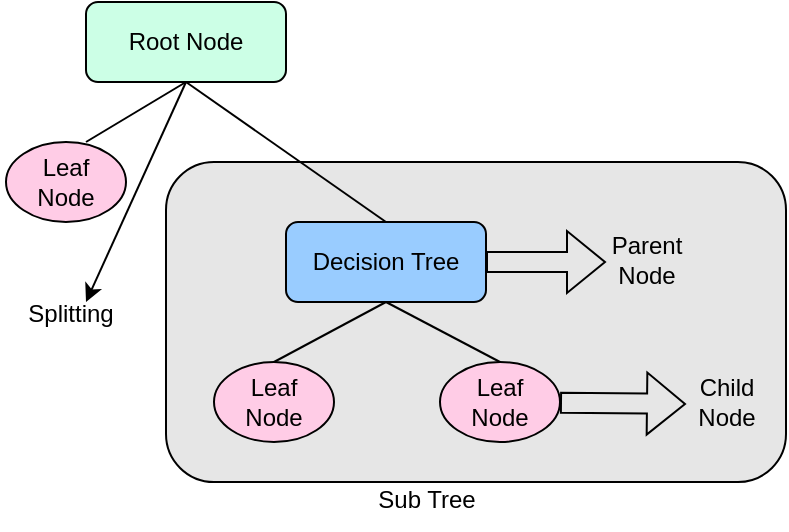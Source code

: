 <mxfile version="26.1.1">
  <diagram name="Page-1" id="BeJkZ7VZRlhsa8AjXt5a">
    <mxGraphModel dx="951" dy="498" grid="1" gridSize="10" guides="1" tooltips="1" connect="1" arrows="1" fold="1" page="1" pageScale="1" pageWidth="827" pageHeight="1169" math="0" shadow="0">
      <root>
        <mxCell id="0" />
        <mxCell id="1" parent="0" />
        <mxCell id="AZDr1M3aCmH8I8gKaZ9j-17" value="" style="rounded=1;whiteSpace=wrap;html=1;fillColor=#E6E6E6;" vertex="1" parent="1">
          <mxGeometry x="380" y="160" width="310" height="160" as="geometry" />
        </mxCell>
        <mxCell id="AZDr1M3aCmH8I8gKaZ9j-1" value="Root Node" style="rounded=1;whiteSpace=wrap;html=1;fillColor=#CCFFE6;" vertex="1" parent="1">
          <mxGeometry x="340" y="80" width="100" height="40" as="geometry" />
        </mxCell>
        <mxCell id="AZDr1M3aCmH8I8gKaZ9j-2" value="" style="endArrow=none;html=1;rounded=0;entryX=0.5;entryY=1;entryDx=0;entryDy=0;" edge="1" parent="1" target="AZDr1M3aCmH8I8gKaZ9j-1">
          <mxGeometry width="50" height="50" relative="1" as="geometry">
            <mxPoint x="340" y="150" as="sourcePoint" />
            <mxPoint x="380" y="120" as="targetPoint" />
          </mxGeometry>
        </mxCell>
        <mxCell id="AZDr1M3aCmH8I8gKaZ9j-3" value="" style="endArrow=none;html=1;rounded=0;entryX=0.5;entryY=1;entryDx=0;entryDy=0;exitX=0.5;exitY=0;exitDx=0;exitDy=0;" edge="1" parent="1" source="AZDr1M3aCmH8I8gKaZ9j-6" target="AZDr1M3aCmH8I8gKaZ9j-1">
          <mxGeometry width="50" height="50" relative="1" as="geometry">
            <mxPoint x="430" y="150" as="sourcePoint" />
            <mxPoint x="400" y="130" as="targetPoint" />
          </mxGeometry>
        </mxCell>
        <mxCell id="AZDr1M3aCmH8I8gKaZ9j-4" value="Leaf&lt;div&gt;Node&lt;/div&gt;" style="ellipse;whiteSpace=wrap;html=1;fillColor=#FFCCE6;" vertex="1" parent="1">
          <mxGeometry x="300" y="150" width="60" height="40" as="geometry" />
        </mxCell>
        <mxCell id="AZDr1M3aCmH8I8gKaZ9j-5" value="Leaf&lt;div&gt;Node&lt;/div&gt;" style="ellipse;whiteSpace=wrap;html=1;fillColor=#FFCCE6;" vertex="1" parent="1">
          <mxGeometry x="404" y="260" width="60" height="40" as="geometry" />
        </mxCell>
        <mxCell id="AZDr1M3aCmH8I8gKaZ9j-6" value="Decision Tree" style="rounded=1;whiteSpace=wrap;html=1;fillColor=#99CCFF;" vertex="1" parent="1">
          <mxGeometry x="440" y="190" width="100" height="40" as="geometry" />
        </mxCell>
        <mxCell id="AZDr1M3aCmH8I8gKaZ9j-7" value="" style="shape=flexArrow;endArrow=classic;html=1;rounded=0;exitX=1;exitY=0.5;exitDx=0;exitDy=0;" edge="1" parent="1" source="AZDr1M3aCmH8I8gKaZ9j-6">
          <mxGeometry width="50" height="50" relative="1" as="geometry">
            <mxPoint x="480" y="260" as="sourcePoint" />
            <mxPoint x="600" y="210" as="targetPoint" />
          </mxGeometry>
        </mxCell>
        <mxCell id="AZDr1M3aCmH8I8gKaZ9j-8" value="Parent&lt;div&gt;Node&lt;/div&gt;" style="text;html=1;align=center;verticalAlign=middle;resizable=0;points=[];autosize=1;strokeColor=none;fillColor=none;" vertex="1" parent="1">
          <mxGeometry x="590" y="189" width="60" height="40" as="geometry" />
        </mxCell>
        <mxCell id="AZDr1M3aCmH8I8gKaZ9j-9" value="" style="endArrow=none;html=1;rounded=0;entryX=0.5;entryY=1;entryDx=0;entryDy=0;exitX=0.5;exitY=0;exitDx=0;exitDy=0;" edge="1" parent="1" source="AZDr1M3aCmH8I8gKaZ9j-5" target="AZDr1M3aCmH8I8gKaZ9j-6">
          <mxGeometry width="50" height="50" relative="1" as="geometry">
            <mxPoint x="420" y="270" as="sourcePoint" />
            <mxPoint x="470" y="240" as="targetPoint" />
          </mxGeometry>
        </mxCell>
        <mxCell id="AZDr1M3aCmH8I8gKaZ9j-10" value="Leaf&lt;div&gt;Node&lt;/div&gt;" style="ellipse;whiteSpace=wrap;html=1;fillColor=#FFCCE6;" vertex="1" parent="1">
          <mxGeometry x="517" y="260" width="60" height="40" as="geometry" />
        </mxCell>
        <mxCell id="AZDr1M3aCmH8I8gKaZ9j-11" value="" style="endArrow=none;html=1;rounded=0;entryX=0.5;entryY=1;entryDx=0;entryDy=0;exitX=0.5;exitY=0;exitDx=0;exitDy=0;" edge="1" parent="1" source="AZDr1M3aCmH8I8gKaZ9j-10" target="AZDr1M3aCmH8I8gKaZ9j-6">
          <mxGeometry width="50" height="50" relative="1" as="geometry">
            <mxPoint x="530" y="270" as="sourcePoint" />
            <mxPoint x="600" y="230" as="targetPoint" />
          </mxGeometry>
        </mxCell>
        <mxCell id="AZDr1M3aCmH8I8gKaZ9j-15" value="" style="shape=flexArrow;endArrow=classic;html=1;rounded=0;" edge="1" parent="1" source="AZDr1M3aCmH8I8gKaZ9j-10">
          <mxGeometry width="50" height="50" relative="1" as="geometry">
            <mxPoint x="580" y="281" as="sourcePoint" />
            <mxPoint x="640" y="281" as="targetPoint" />
          </mxGeometry>
        </mxCell>
        <mxCell id="AZDr1M3aCmH8I8gKaZ9j-16" value="Child&lt;div&gt;Node&lt;/div&gt;" style="text;html=1;align=center;verticalAlign=middle;resizable=0;points=[];autosize=1;strokeColor=none;fillColor=none;" vertex="1" parent="1">
          <mxGeometry x="635" y="260" width="50" height="40" as="geometry" />
        </mxCell>
        <mxCell id="AZDr1M3aCmH8I8gKaZ9j-19" value="" style="endArrow=classic;html=1;rounded=0;exitX=0.5;exitY=1;exitDx=0;exitDy=0;" edge="1" parent="1" source="AZDr1M3aCmH8I8gKaZ9j-1">
          <mxGeometry width="50" height="50" relative="1" as="geometry">
            <mxPoint x="390" y="120" as="sourcePoint" />
            <mxPoint x="340" y="230" as="targetPoint" />
          </mxGeometry>
        </mxCell>
        <mxCell id="AZDr1M3aCmH8I8gKaZ9j-20" value="Splitting" style="text;html=1;align=center;verticalAlign=middle;resizable=0;points=[];autosize=1;strokeColor=none;fillColor=none;" vertex="1" parent="1">
          <mxGeometry x="297" y="221" width="70" height="30" as="geometry" />
        </mxCell>
        <mxCell id="AZDr1M3aCmH8I8gKaZ9j-21" value="Sub Tree" style="text;html=1;align=center;verticalAlign=middle;resizable=0;points=[];autosize=1;strokeColor=none;fillColor=none;" vertex="1" parent="1">
          <mxGeometry x="475" y="314" width="70" height="30" as="geometry" />
        </mxCell>
      </root>
    </mxGraphModel>
  </diagram>
</mxfile>
